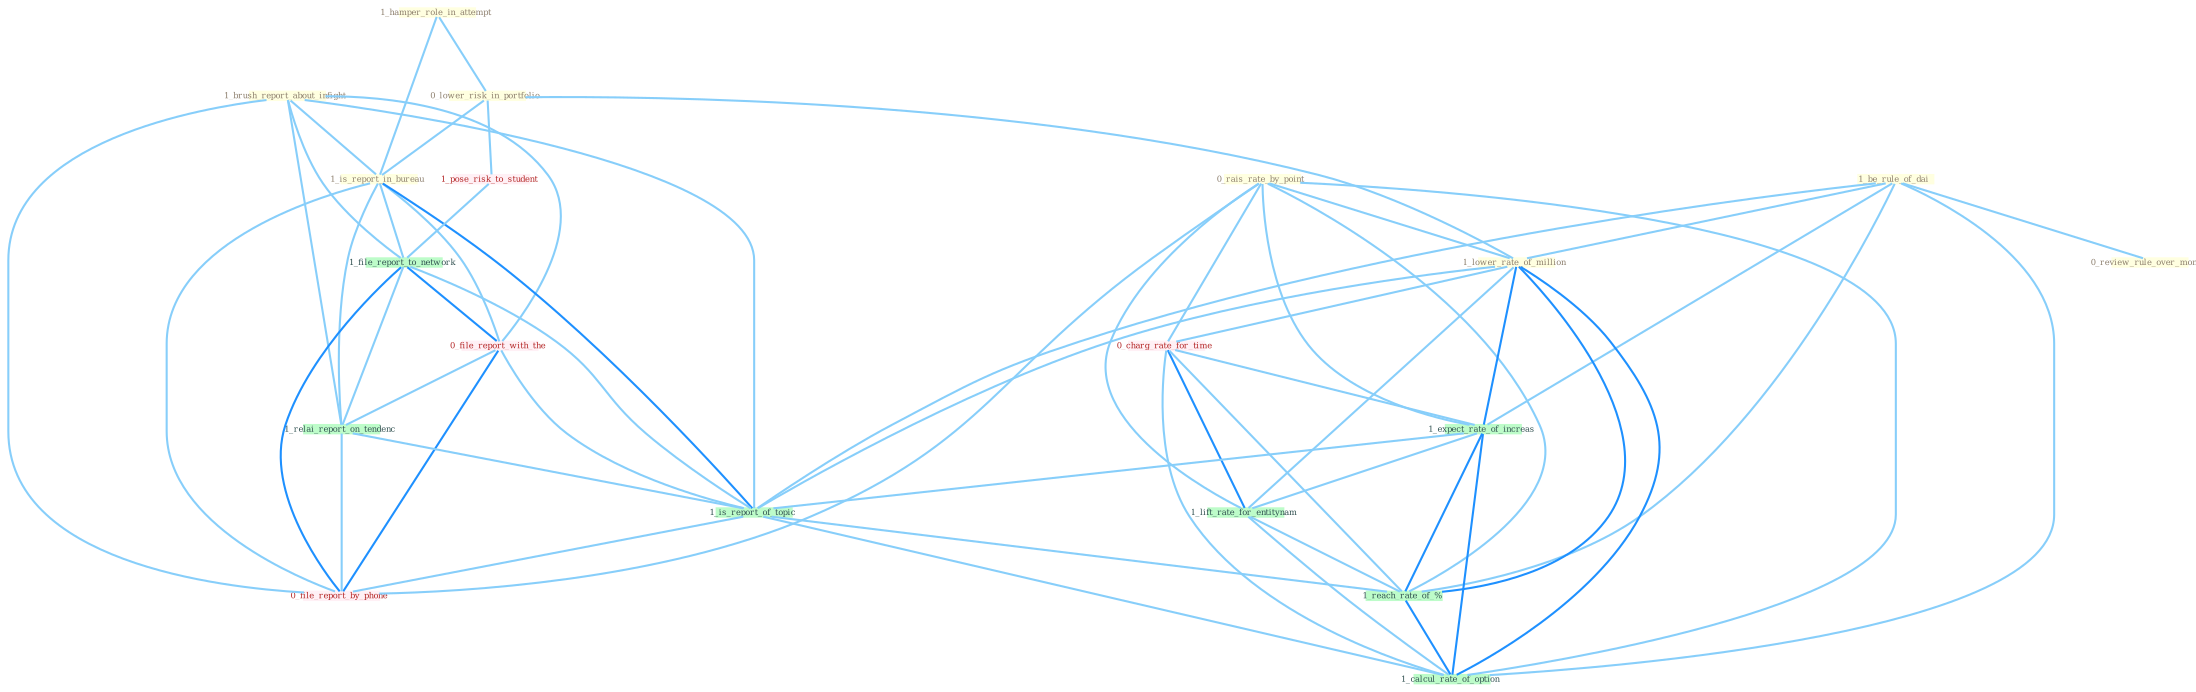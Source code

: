 Graph G{ 
    node
    [shape=polygon,style=filled,width=.5,height=.06,color="#BDFCC9",fixedsize=true,fontsize=4,
    fontcolor="#2f4f4f"];
    {node
    [color="#ffffe0", fontcolor="#8b7d6b"] "1_hamper_role_in_attempt " "0_lower_risk_in_portfolio " "1_brush_report_about_infight " "0_rais_rate_by_point " "1_is_report_in_bureau " "1_be_rule_of_dai " "0_review_rule_over_month " "1_lower_rate_of_million "}
{node [color="#fff0f5", fontcolor="#b22222"] "1_pose_risk_to_student " "0_file_report_with_the " "0_charg_rate_for_time " "0_file_report_by_phone "}
edge [color="#B0E2FF"];

	"1_hamper_role_in_attempt " -- "0_lower_risk_in_portfolio " [w="1", color="#87cefa" ];
	"1_hamper_role_in_attempt " -- "1_is_report_in_bureau " [w="1", color="#87cefa" ];
	"0_lower_risk_in_portfolio " -- "1_is_report_in_bureau " [w="1", color="#87cefa" ];
	"0_lower_risk_in_portfolio " -- "1_lower_rate_of_million " [w="1", color="#87cefa" ];
	"0_lower_risk_in_portfolio " -- "1_pose_risk_to_student " [w="1", color="#87cefa" ];
	"1_brush_report_about_infight " -- "1_is_report_in_bureau " [w="1", color="#87cefa" ];
	"1_brush_report_about_infight " -- "1_file_report_to_network " [w="1", color="#87cefa" ];
	"1_brush_report_about_infight " -- "0_file_report_with_the " [w="1", color="#87cefa" ];
	"1_brush_report_about_infight " -- "1_relai_report_on_tendenc " [w="1", color="#87cefa" ];
	"1_brush_report_about_infight " -- "1_is_report_of_topic " [w="1", color="#87cefa" ];
	"1_brush_report_about_infight " -- "0_file_report_by_phone " [w="1", color="#87cefa" ];
	"0_rais_rate_by_point " -- "1_lower_rate_of_million " [w="1", color="#87cefa" ];
	"0_rais_rate_by_point " -- "0_charg_rate_for_time " [w="1", color="#87cefa" ];
	"0_rais_rate_by_point " -- "1_expect_rate_of_increas " [w="1", color="#87cefa" ];
	"0_rais_rate_by_point " -- "1_lift_rate_for_entitynam " [w="1", color="#87cefa" ];
	"0_rais_rate_by_point " -- "1_reach_rate_of_% " [w="1", color="#87cefa" ];
	"0_rais_rate_by_point " -- "0_file_report_by_phone " [w="1", color="#87cefa" ];
	"0_rais_rate_by_point " -- "1_calcul_rate_of_option " [w="1", color="#87cefa" ];
	"1_is_report_in_bureau " -- "1_file_report_to_network " [w="1", color="#87cefa" ];
	"1_is_report_in_bureau " -- "0_file_report_with_the " [w="1", color="#87cefa" ];
	"1_is_report_in_bureau " -- "1_relai_report_on_tendenc " [w="1", color="#87cefa" ];
	"1_is_report_in_bureau " -- "1_is_report_of_topic " [w="2", color="#1e90ff" , len=0.8];
	"1_is_report_in_bureau " -- "0_file_report_by_phone " [w="1", color="#87cefa" ];
	"1_be_rule_of_dai " -- "0_review_rule_over_month " [w="1", color="#87cefa" ];
	"1_be_rule_of_dai " -- "1_lower_rate_of_million " [w="1", color="#87cefa" ];
	"1_be_rule_of_dai " -- "1_expect_rate_of_increas " [w="1", color="#87cefa" ];
	"1_be_rule_of_dai " -- "1_is_report_of_topic " [w="1", color="#87cefa" ];
	"1_be_rule_of_dai " -- "1_reach_rate_of_% " [w="1", color="#87cefa" ];
	"1_be_rule_of_dai " -- "1_calcul_rate_of_option " [w="1", color="#87cefa" ];
	"1_lower_rate_of_million " -- "0_charg_rate_for_time " [w="1", color="#87cefa" ];
	"1_lower_rate_of_million " -- "1_expect_rate_of_increas " [w="2", color="#1e90ff" , len=0.8];
	"1_lower_rate_of_million " -- "1_lift_rate_for_entitynam " [w="1", color="#87cefa" ];
	"1_lower_rate_of_million " -- "1_is_report_of_topic " [w="1", color="#87cefa" ];
	"1_lower_rate_of_million " -- "1_reach_rate_of_% " [w="2", color="#1e90ff" , len=0.8];
	"1_lower_rate_of_million " -- "1_calcul_rate_of_option " [w="2", color="#1e90ff" , len=0.8];
	"1_pose_risk_to_student " -- "1_file_report_to_network " [w="1", color="#87cefa" ];
	"1_file_report_to_network " -- "0_file_report_with_the " [w="2", color="#1e90ff" , len=0.8];
	"1_file_report_to_network " -- "1_relai_report_on_tendenc " [w="1", color="#87cefa" ];
	"1_file_report_to_network " -- "1_is_report_of_topic " [w="1", color="#87cefa" ];
	"1_file_report_to_network " -- "0_file_report_by_phone " [w="2", color="#1e90ff" , len=0.8];
	"0_file_report_with_the " -- "1_relai_report_on_tendenc " [w="1", color="#87cefa" ];
	"0_file_report_with_the " -- "1_is_report_of_topic " [w="1", color="#87cefa" ];
	"0_file_report_with_the " -- "0_file_report_by_phone " [w="2", color="#1e90ff" , len=0.8];
	"0_charg_rate_for_time " -- "1_expect_rate_of_increas " [w="1", color="#87cefa" ];
	"0_charg_rate_for_time " -- "1_lift_rate_for_entitynam " [w="2", color="#1e90ff" , len=0.8];
	"0_charg_rate_for_time " -- "1_reach_rate_of_% " [w="1", color="#87cefa" ];
	"0_charg_rate_for_time " -- "1_calcul_rate_of_option " [w="1", color="#87cefa" ];
	"1_expect_rate_of_increas " -- "1_lift_rate_for_entitynam " [w="1", color="#87cefa" ];
	"1_expect_rate_of_increas " -- "1_is_report_of_topic " [w="1", color="#87cefa" ];
	"1_expect_rate_of_increas " -- "1_reach_rate_of_% " [w="2", color="#1e90ff" , len=0.8];
	"1_expect_rate_of_increas " -- "1_calcul_rate_of_option " [w="2", color="#1e90ff" , len=0.8];
	"1_relai_report_on_tendenc " -- "1_is_report_of_topic " [w="1", color="#87cefa" ];
	"1_relai_report_on_tendenc " -- "0_file_report_by_phone " [w="1", color="#87cefa" ];
	"1_lift_rate_for_entitynam " -- "1_reach_rate_of_% " [w="1", color="#87cefa" ];
	"1_lift_rate_for_entitynam " -- "1_calcul_rate_of_option " [w="1", color="#87cefa" ];
	"1_is_report_of_topic " -- "1_reach_rate_of_% " [w="1", color="#87cefa" ];
	"1_is_report_of_topic " -- "0_file_report_by_phone " [w="1", color="#87cefa" ];
	"1_is_report_of_topic " -- "1_calcul_rate_of_option " [w="1", color="#87cefa" ];
	"1_reach_rate_of_% " -- "1_calcul_rate_of_option " [w="2", color="#1e90ff" , len=0.8];
}